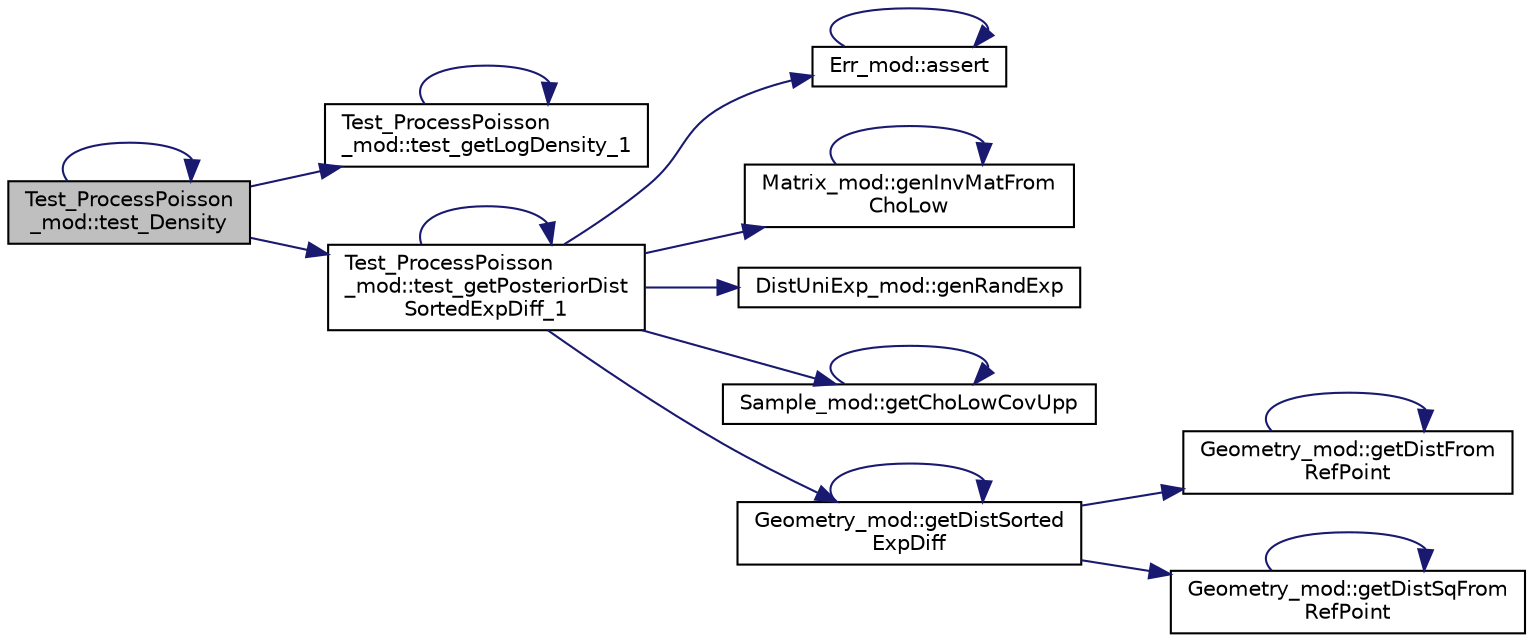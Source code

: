 digraph "Test_ProcessPoisson_mod::test_Density"
{
 // LATEX_PDF_SIZE
  edge [fontname="Helvetica",fontsize="10",labelfontname="Helvetica",labelfontsize="10"];
  node [fontname="Helvetica",fontsize="10",shape=record];
  rankdir="LR";
  Node1 [label="Test_ProcessPoisson\l_mod::test_Density",height=0.2,width=0.4,color="black", fillcolor="grey75", style="filled", fontcolor="black",tooltip=" "];
  Node1 -> Node1 [color="midnightblue",fontsize="10",style="solid",fontname="Helvetica"];
  Node1 -> Node2 [color="midnightblue",fontsize="10",style="solid",fontname="Helvetica"];
  Node2 [label="Test_ProcessPoisson\l_mod::test_getLogDensity_1",height=0.2,width=0.4,color="black", fillcolor="white", style="filled",URL="$namespaceTest__ProcessPoisson__mod.html#ae081a6d73ad6ab1ef9bf1d873db72b9f",tooltip="Test getLogExpectedMinPairDist()."];
  Node2 -> Node2 [color="midnightblue",fontsize="10",style="solid",fontname="Helvetica"];
  Node1 -> Node3 [color="midnightblue",fontsize="10",style="solid",fontname="Helvetica"];
  Node3 [label="Test_ProcessPoisson\l_mod::test_getPosteriorDist\lSortedExpDiff_1",height=0.2,width=0.4,color="black", fillcolor="white", style="filled",URL="$namespaceTest__ProcessPoisson__mod.html#a350ccc9be0b06e4713316b4baf93053c",tooltip="Test getPosteriorDistSortedExpDiff() with a uniform cubic distribution."];
  Node3 -> Node4 [color="midnightblue",fontsize="10",style="solid",fontname="Helvetica"];
  Node4 [label="Err_mod::assert",height=0.2,width=0.4,color="black", fillcolor="white", style="filled",URL="$namespaceErr__mod.html#a36a83db6a4f7bbdd52e4e1a4da550e31",tooltip="Verify the assertion holds. If not, print the (optional) input message on stdout and return or error-..."];
  Node4 -> Node4 [color="midnightblue",fontsize="10",style="solid",fontname="Helvetica"];
  Node3 -> Node5 [color="midnightblue",fontsize="10",style="solid",fontname="Helvetica"];
  Node5 [label="Matrix_mod::genInvMatFrom\lChoLow",height=0.2,width=0.4,color="black", fillcolor="white", style="filled",URL="$namespaceMatrix__mod.html#a9d5274f6fbae77140a1857d6ef6ee5a3",tooltip="Generate the inverse matrix of a symmetric-positive-definite matrix, whose Cholesky Lower triangle is..."];
  Node5 -> Node5 [color="midnightblue",fontsize="10",style="solid",fontname="Helvetica"];
  Node3 -> Node6 [color="midnightblue",fontsize="10",style="solid",fontname="Helvetica"];
  Node6 [label="DistUniExp_mod::genRandExp",height=0.2,width=0.4,color="black", fillcolor="white", style="filled",URL="$namespaceDistUniExp__mod.html#ac4e1119ef5b7964a1b949bdcfb0b206a",tooltip="Return a random Exponential-distributed value whose inverse mean is given as input."];
  Node3 -> Node7 [color="midnightblue",fontsize="10",style="solid",fontname="Helvetica"];
  Node7 [label="Sample_mod::getChoLowCovUpp",height=0.2,width=0.4,color="black", fillcolor="white", style="filled",URL="$namespaceSample__mod.html#af9dafbc79f11fc37f384877e49f3bf27",tooltip="Return the lower triangle Cholesky Factor of the covariance matrix of a set of points in the lower pa..."];
  Node7 -> Node7 [color="midnightblue",fontsize="10",style="solid",fontname="Helvetica"];
  Node3 -> Node8 [color="midnightblue",fontsize="10",style="solid",fontname="Helvetica"];
  Node8 [label="Geometry_mod::getDistSorted\lExpDiff",height=0.2,width=0.4,color="black", fillcolor="white", style="filled",URL="$namespaceGeometry__mod.html#aa4755e0e280bb7e8a213e8b85663cf7f",tooltip="Return the estimated mean and standard deviation of the volume occupied by a set of np points uniform..."];
  Node8 -> Node9 [color="midnightblue",fontsize="10",style="solid",fontname="Helvetica"];
  Node9 [label="Geometry_mod::getDistFrom\lRefPoint",height=0.2,width=0.4,color="black", fillcolor="white", style="filled",URL="$namespaceGeometry__mod.html#ae4e6eff3b740d47905047cebfe076e91",tooltip="Return the distances of the set of np input Point(nd,np) of dimension nd from the reference input poi..."];
  Node9 -> Node9 [color="midnightblue",fontsize="10",style="solid",fontname="Helvetica"];
  Node8 -> Node8 [color="midnightblue",fontsize="10",style="solid",fontname="Helvetica"];
  Node8 -> Node10 [color="midnightblue",fontsize="10",style="solid",fontname="Helvetica"];
  Node10 [label="Geometry_mod::getDistSqFrom\lRefPoint",height=0.2,width=0.4,color="black", fillcolor="white", style="filled",URL="$namespaceGeometry__mod.html#a3876a2ed53d3d2c36f078ca2097dee39",tooltip="Return the distances-squared of the set of np input Point(nd,np) of dimension nd from the reference i..."];
  Node10 -> Node10 [color="midnightblue",fontsize="10",style="solid",fontname="Helvetica"];
  Node3 -> Node3 [color="midnightblue",fontsize="10",style="solid",fontname="Helvetica"];
}
